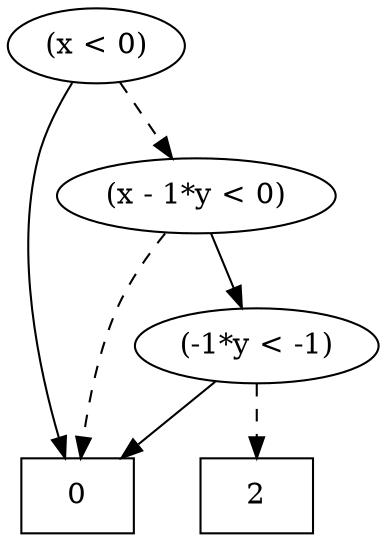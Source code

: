 digraph G {
	rankdir = TB;
	146 [label="(x < 0)", shape=""]
	146 -> 1
	146 -> 145 [style=dashed]
	{rank = same; 146;}
	1 [label="0", shape="box"]
	143 [label="2", shape="box"]
	{rank = same; 1; 143;}
	145 [label="(x - 1*y < 0)", shape=""]
	145 -> 144
	145 -> 1 [style=dashed]
	{rank = same; 145;}
	144 [label="(-1*y < -1)", shape=""]
	144 -> 1
	144 -> 143 [style=dashed]
	{rank = same; 144;}
}

